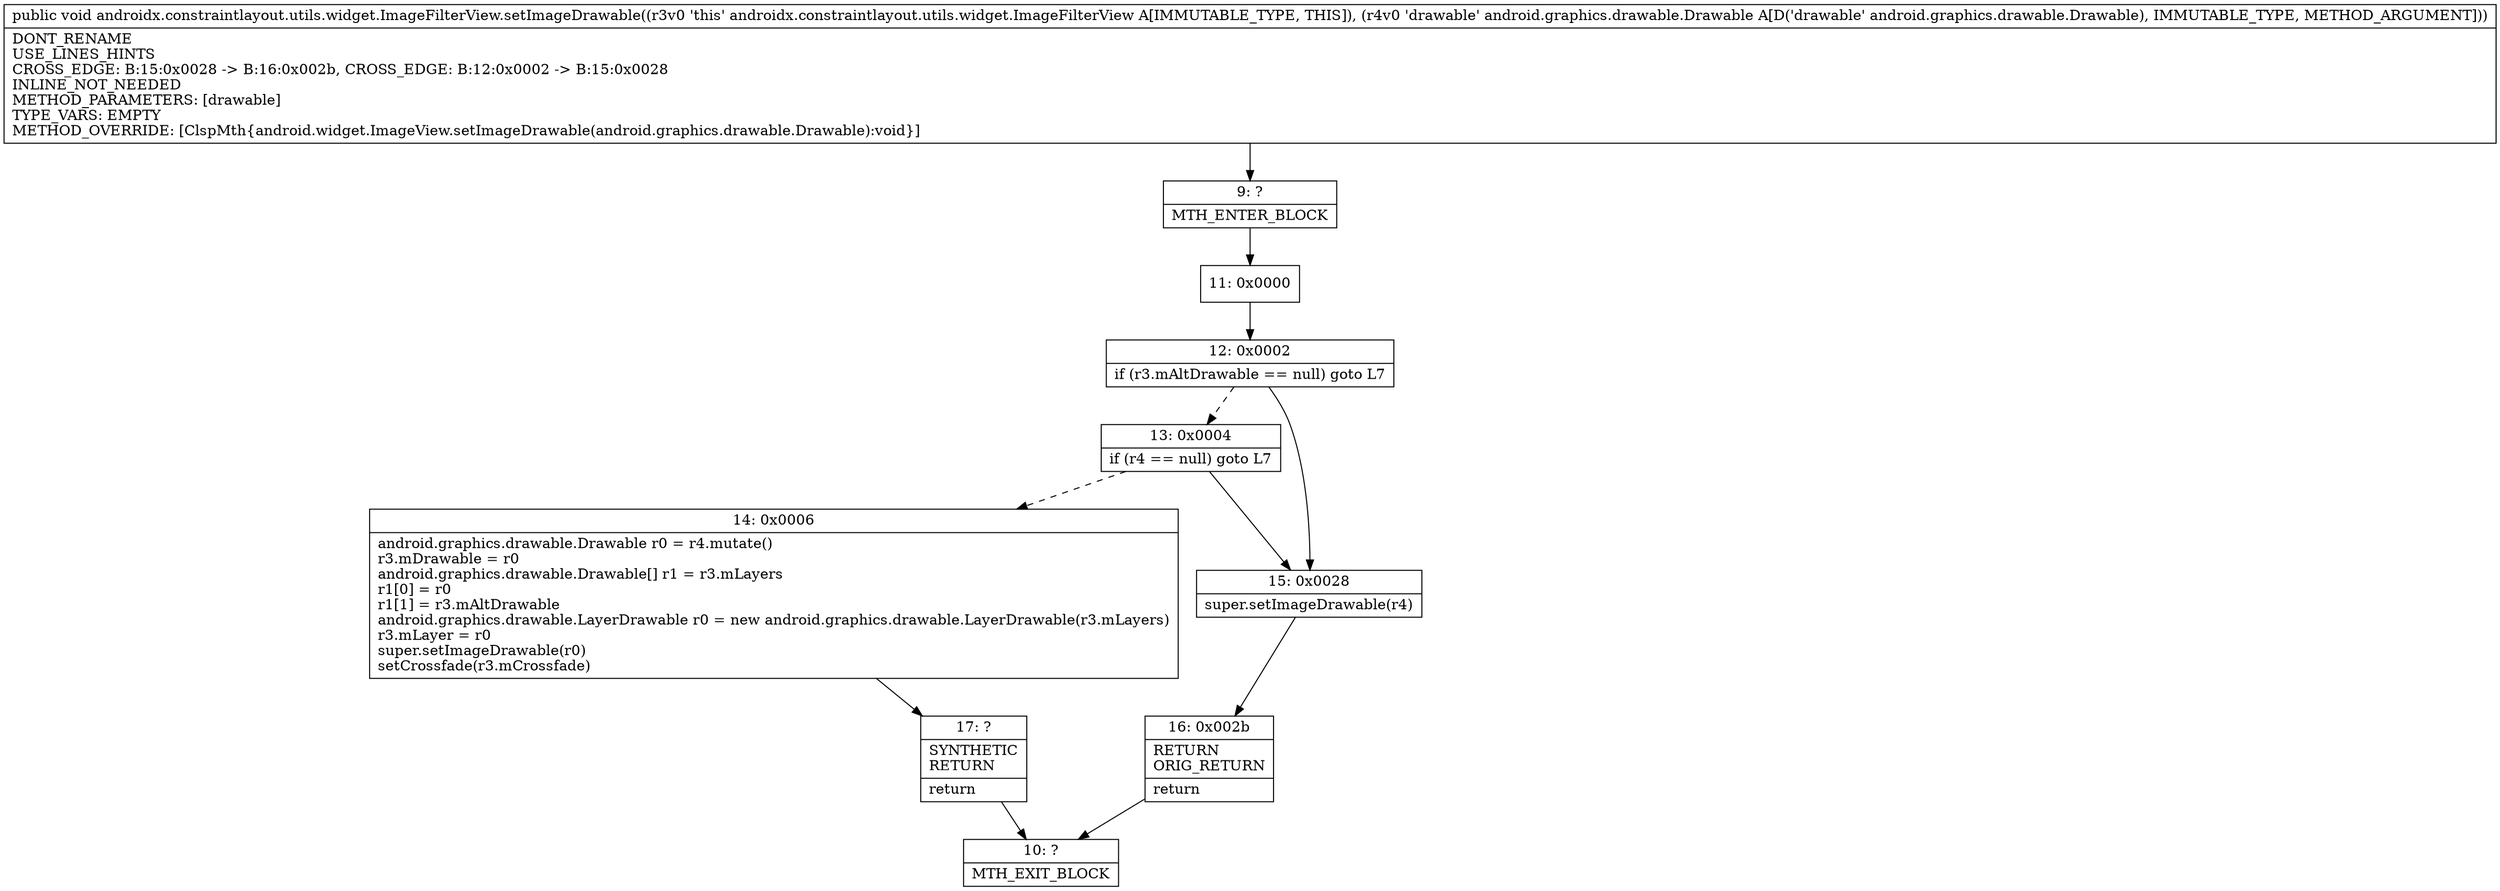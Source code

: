 digraph "CFG forandroidx.constraintlayout.utils.widget.ImageFilterView.setImageDrawable(Landroid\/graphics\/drawable\/Drawable;)V" {
Node_9 [shape=record,label="{9\:\ ?|MTH_ENTER_BLOCK\l}"];
Node_11 [shape=record,label="{11\:\ 0x0000}"];
Node_12 [shape=record,label="{12\:\ 0x0002|if (r3.mAltDrawable == null) goto L7\l}"];
Node_13 [shape=record,label="{13\:\ 0x0004|if (r4 == null) goto L7\l}"];
Node_14 [shape=record,label="{14\:\ 0x0006|android.graphics.drawable.Drawable r0 = r4.mutate()\lr3.mDrawable = r0\landroid.graphics.drawable.Drawable[] r1 = r3.mLayers\lr1[0] = r0\lr1[1] = r3.mAltDrawable\landroid.graphics.drawable.LayerDrawable r0 = new android.graphics.drawable.LayerDrawable(r3.mLayers)\lr3.mLayer = r0\lsuper.setImageDrawable(r0)\lsetCrossfade(r3.mCrossfade)\l}"];
Node_17 [shape=record,label="{17\:\ ?|SYNTHETIC\lRETURN\l|return\l}"];
Node_10 [shape=record,label="{10\:\ ?|MTH_EXIT_BLOCK\l}"];
Node_15 [shape=record,label="{15\:\ 0x0028|super.setImageDrawable(r4)\l}"];
Node_16 [shape=record,label="{16\:\ 0x002b|RETURN\lORIG_RETURN\l|return\l}"];
MethodNode[shape=record,label="{public void androidx.constraintlayout.utils.widget.ImageFilterView.setImageDrawable((r3v0 'this' androidx.constraintlayout.utils.widget.ImageFilterView A[IMMUTABLE_TYPE, THIS]), (r4v0 'drawable' android.graphics.drawable.Drawable A[D('drawable' android.graphics.drawable.Drawable), IMMUTABLE_TYPE, METHOD_ARGUMENT]))  | DONT_RENAME\lUSE_LINES_HINTS\lCROSS_EDGE: B:15:0x0028 \-\> B:16:0x002b, CROSS_EDGE: B:12:0x0002 \-\> B:15:0x0028\lINLINE_NOT_NEEDED\lMETHOD_PARAMETERS: [drawable]\lTYPE_VARS: EMPTY\lMETHOD_OVERRIDE: [ClspMth\{android.widget.ImageView.setImageDrawable(android.graphics.drawable.Drawable):void\}]\l}"];
MethodNode -> Node_9;Node_9 -> Node_11;
Node_11 -> Node_12;
Node_12 -> Node_13[style=dashed];
Node_12 -> Node_15;
Node_13 -> Node_14[style=dashed];
Node_13 -> Node_15;
Node_14 -> Node_17;
Node_17 -> Node_10;
Node_15 -> Node_16;
Node_16 -> Node_10;
}

